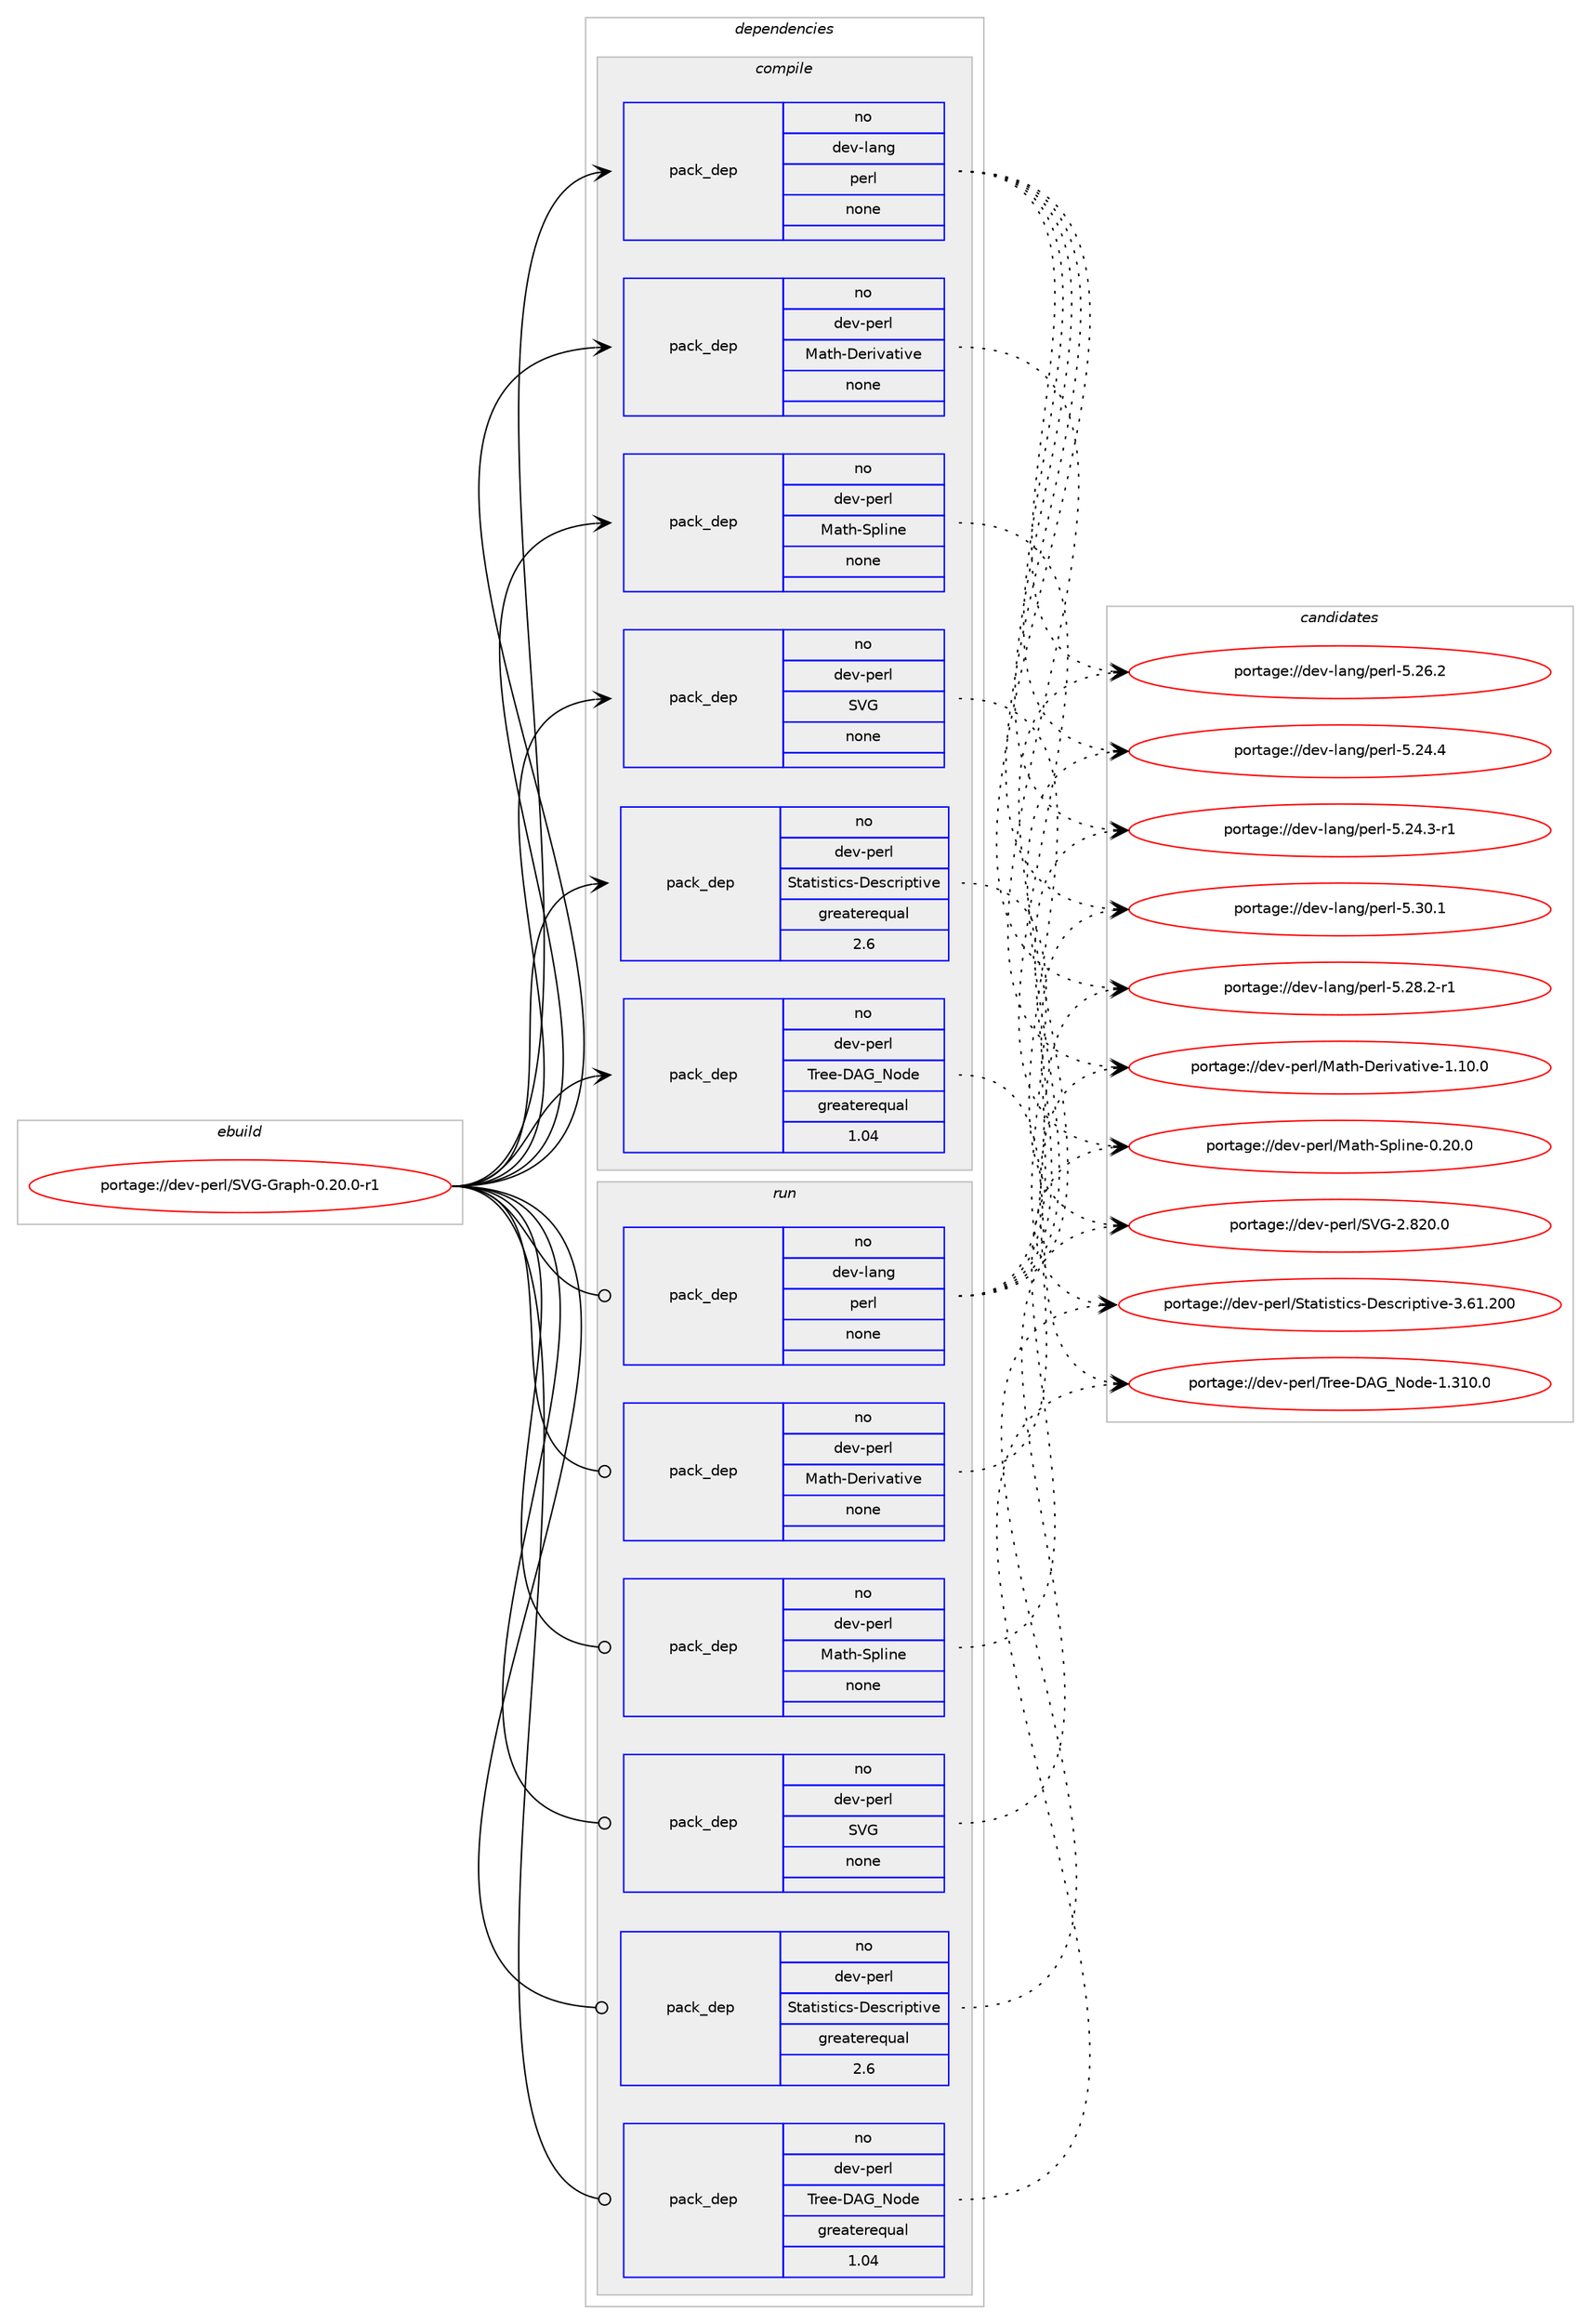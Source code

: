 digraph prolog {

# *************
# Graph options
# *************

newrank=true;
concentrate=true;
compound=true;
graph [rankdir=LR,fontname=Helvetica,fontsize=10,ranksep=1.5];#, ranksep=2.5, nodesep=0.2];
edge  [arrowhead=vee];
node  [fontname=Helvetica,fontsize=10];

# **********
# The ebuild
# **********

subgraph cluster_leftcol {
color=gray;
rank=same;
label=<<i>ebuild</i>>;
id [label="portage://dev-perl/SVG-Graph-0.20.0-r1", color=red, width=4, href="../dev-perl/SVG-Graph-0.20.0-r1.svg"];
}

# ****************
# The dependencies
# ****************

subgraph cluster_midcol {
color=gray;
label=<<i>dependencies</i>>;
subgraph cluster_compile {
fillcolor="#eeeeee";
style=filled;
label=<<i>compile</i>>;
subgraph pack356679 {
dependency483257 [label=<<TABLE BORDER="0" CELLBORDER="1" CELLSPACING="0" CELLPADDING="4" WIDTH="220"><TR><TD ROWSPAN="6" CELLPADDING="30">pack_dep</TD></TR><TR><TD WIDTH="110">no</TD></TR><TR><TD>dev-lang</TD></TR><TR><TD>perl</TD></TR><TR><TD>none</TD></TR><TR><TD></TD></TR></TABLE>>, shape=none, color=blue];
}
id:e -> dependency483257:w [weight=20,style="solid",arrowhead="vee"];
subgraph pack356680 {
dependency483258 [label=<<TABLE BORDER="0" CELLBORDER="1" CELLSPACING="0" CELLPADDING="4" WIDTH="220"><TR><TD ROWSPAN="6" CELLPADDING="30">pack_dep</TD></TR><TR><TD WIDTH="110">no</TD></TR><TR><TD>dev-perl</TD></TR><TR><TD>Math-Derivative</TD></TR><TR><TD>none</TD></TR><TR><TD></TD></TR></TABLE>>, shape=none, color=blue];
}
id:e -> dependency483258:w [weight=20,style="solid",arrowhead="vee"];
subgraph pack356681 {
dependency483259 [label=<<TABLE BORDER="0" CELLBORDER="1" CELLSPACING="0" CELLPADDING="4" WIDTH="220"><TR><TD ROWSPAN="6" CELLPADDING="30">pack_dep</TD></TR><TR><TD WIDTH="110">no</TD></TR><TR><TD>dev-perl</TD></TR><TR><TD>Math-Spline</TD></TR><TR><TD>none</TD></TR><TR><TD></TD></TR></TABLE>>, shape=none, color=blue];
}
id:e -> dependency483259:w [weight=20,style="solid",arrowhead="vee"];
subgraph pack356682 {
dependency483260 [label=<<TABLE BORDER="0" CELLBORDER="1" CELLSPACING="0" CELLPADDING="4" WIDTH="220"><TR><TD ROWSPAN="6" CELLPADDING="30">pack_dep</TD></TR><TR><TD WIDTH="110">no</TD></TR><TR><TD>dev-perl</TD></TR><TR><TD>SVG</TD></TR><TR><TD>none</TD></TR><TR><TD></TD></TR></TABLE>>, shape=none, color=blue];
}
id:e -> dependency483260:w [weight=20,style="solid",arrowhead="vee"];
subgraph pack356683 {
dependency483261 [label=<<TABLE BORDER="0" CELLBORDER="1" CELLSPACING="0" CELLPADDING="4" WIDTH="220"><TR><TD ROWSPAN="6" CELLPADDING="30">pack_dep</TD></TR><TR><TD WIDTH="110">no</TD></TR><TR><TD>dev-perl</TD></TR><TR><TD>Statistics-Descriptive</TD></TR><TR><TD>greaterequal</TD></TR><TR><TD>2.6</TD></TR></TABLE>>, shape=none, color=blue];
}
id:e -> dependency483261:w [weight=20,style="solid",arrowhead="vee"];
subgraph pack356684 {
dependency483262 [label=<<TABLE BORDER="0" CELLBORDER="1" CELLSPACING="0" CELLPADDING="4" WIDTH="220"><TR><TD ROWSPAN="6" CELLPADDING="30">pack_dep</TD></TR><TR><TD WIDTH="110">no</TD></TR><TR><TD>dev-perl</TD></TR><TR><TD>Tree-DAG_Node</TD></TR><TR><TD>greaterequal</TD></TR><TR><TD>1.04</TD></TR></TABLE>>, shape=none, color=blue];
}
id:e -> dependency483262:w [weight=20,style="solid",arrowhead="vee"];
}
subgraph cluster_compileandrun {
fillcolor="#eeeeee";
style=filled;
label=<<i>compile and run</i>>;
}
subgraph cluster_run {
fillcolor="#eeeeee";
style=filled;
label=<<i>run</i>>;
subgraph pack356685 {
dependency483263 [label=<<TABLE BORDER="0" CELLBORDER="1" CELLSPACING="0" CELLPADDING="4" WIDTH="220"><TR><TD ROWSPAN="6" CELLPADDING="30">pack_dep</TD></TR><TR><TD WIDTH="110">no</TD></TR><TR><TD>dev-lang</TD></TR><TR><TD>perl</TD></TR><TR><TD>none</TD></TR><TR><TD></TD></TR></TABLE>>, shape=none, color=blue];
}
id:e -> dependency483263:w [weight=20,style="solid",arrowhead="odot"];
subgraph pack356686 {
dependency483264 [label=<<TABLE BORDER="0" CELLBORDER="1" CELLSPACING="0" CELLPADDING="4" WIDTH="220"><TR><TD ROWSPAN="6" CELLPADDING="30">pack_dep</TD></TR><TR><TD WIDTH="110">no</TD></TR><TR><TD>dev-perl</TD></TR><TR><TD>Math-Derivative</TD></TR><TR><TD>none</TD></TR><TR><TD></TD></TR></TABLE>>, shape=none, color=blue];
}
id:e -> dependency483264:w [weight=20,style="solid",arrowhead="odot"];
subgraph pack356687 {
dependency483265 [label=<<TABLE BORDER="0" CELLBORDER="1" CELLSPACING="0" CELLPADDING="4" WIDTH="220"><TR><TD ROWSPAN="6" CELLPADDING="30">pack_dep</TD></TR><TR><TD WIDTH="110">no</TD></TR><TR><TD>dev-perl</TD></TR><TR><TD>Math-Spline</TD></TR><TR><TD>none</TD></TR><TR><TD></TD></TR></TABLE>>, shape=none, color=blue];
}
id:e -> dependency483265:w [weight=20,style="solid",arrowhead="odot"];
subgraph pack356688 {
dependency483266 [label=<<TABLE BORDER="0" CELLBORDER="1" CELLSPACING="0" CELLPADDING="4" WIDTH="220"><TR><TD ROWSPAN="6" CELLPADDING="30">pack_dep</TD></TR><TR><TD WIDTH="110">no</TD></TR><TR><TD>dev-perl</TD></TR><TR><TD>SVG</TD></TR><TR><TD>none</TD></TR><TR><TD></TD></TR></TABLE>>, shape=none, color=blue];
}
id:e -> dependency483266:w [weight=20,style="solid",arrowhead="odot"];
subgraph pack356689 {
dependency483267 [label=<<TABLE BORDER="0" CELLBORDER="1" CELLSPACING="0" CELLPADDING="4" WIDTH="220"><TR><TD ROWSPAN="6" CELLPADDING="30">pack_dep</TD></TR><TR><TD WIDTH="110">no</TD></TR><TR><TD>dev-perl</TD></TR><TR><TD>Statistics-Descriptive</TD></TR><TR><TD>greaterequal</TD></TR><TR><TD>2.6</TD></TR></TABLE>>, shape=none, color=blue];
}
id:e -> dependency483267:w [weight=20,style="solid",arrowhead="odot"];
subgraph pack356690 {
dependency483268 [label=<<TABLE BORDER="0" CELLBORDER="1" CELLSPACING="0" CELLPADDING="4" WIDTH="220"><TR><TD ROWSPAN="6" CELLPADDING="30">pack_dep</TD></TR><TR><TD WIDTH="110">no</TD></TR><TR><TD>dev-perl</TD></TR><TR><TD>Tree-DAG_Node</TD></TR><TR><TD>greaterequal</TD></TR><TR><TD>1.04</TD></TR></TABLE>>, shape=none, color=blue];
}
id:e -> dependency483268:w [weight=20,style="solid",arrowhead="odot"];
}
}

# **************
# The candidates
# **************

subgraph cluster_choices {
rank=same;
color=gray;
label=<<i>candidates</i>>;

subgraph choice356679 {
color=black;
nodesep=1;
choice10010111845108971101034711210111410845534651484649 [label="portage://dev-lang/perl-5.30.1", color=red, width=4,href="../dev-lang/perl-5.30.1.svg"];
choice100101118451089711010347112101114108455346505646504511449 [label="portage://dev-lang/perl-5.28.2-r1", color=red, width=4,href="../dev-lang/perl-5.28.2-r1.svg"];
choice10010111845108971101034711210111410845534650544650 [label="portage://dev-lang/perl-5.26.2", color=red, width=4,href="../dev-lang/perl-5.26.2.svg"];
choice10010111845108971101034711210111410845534650524652 [label="portage://dev-lang/perl-5.24.4", color=red, width=4,href="../dev-lang/perl-5.24.4.svg"];
choice100101118451089711010347112101114108455346505246514511449 [label="portage://dev-lang/perl-5.24.3-r1", color=red, width=4,href="../dev-lang/perl-5.24.3-r1.svg"];
dependency483257:e -> choice10010111845108971101034711210111410845534651484649:w [style=dotted,weight="100"];
dependency483257:e -> choice100101118451089711010347112101114108455346505646504511449:w [style=dotted,weight="100"];
dependency483257:e -> choice10010111845108971101034711210111410845534650544650:w [style=dotted,weight="100"];
dependency483257:e -> choice10010111845108971101034711210111410845534650524652:w [style=dotted,weight="100"];
dependency483257:e -> choice100101118451089711010347112101114108455346505246514511449:w [style=dotted,weight="100"];
}
subgraph choice356680 {
color=black;
nodesep=1;
choice1001011184511210111410847779711610445681011141051189711610511810145494649484648 [label="portage://dev-perl/Math-Derivative-1.10.0", color=red, width=4,href="../dev-perl/Math-Derivative-1.10.0.svg"];
dependency483258:e -> choice1001011184511210111410847779711610445681011141051189711610511810145494649484648:w [style=dotted,weight="100"];
}
subgraph choice356681 {
color=black;
nodesep=1;
choice10010111845112101114108477797116104458311210810511010145484650484648 [label="portage://dev-perl/Math-Spline-0.20.0", color=red, width=4,href="../dev-perl/Math-Spline-0.20.0.svg"];
dependency483259:e -> choice10010111845112101114108477797116104458311210810511010145484650484648:w [style=dotted,weight="100"];
}
subgraph choice356682 {
color=black;
nodesep=1;
choice10010111845112101114108478386714550465650484648 [label="portage://dev-perl/SVG-2.820.0", color=red, width=4,href="../dev-perl/SVG-2.820.0.svg"];
dependency483260:e -> choice10010111845112101114108478386714550465650484648:w [style=dotted,weight="100"];
}
subgraph choice356683 {
color=black;
nodesep=1;
choice1001011184511210111410847831169711610511511610599115456810111599114105112116105118101455146544946504848 [label="portage://dev-perl/Statistics-Descriptive-3.61.200", color=red, width=4,href="../dev-perl/Statistics-Descriptive-3.61.200.svg"];
dependency483261:e -> choice1001011184511210111410847831169711610511511610599115456810111599114105112116105118101455146544946504848:w [style=dotted,weight="100"];
}
subgraph choice356684 {
color=black;
nodesep=1;
choice1001011184511210111410847841141011014568657195781111001014549465149484648 [label="portage://dev-perl/Tree-DAG_Node-1.310.0", color=red, width=4,href="../dev-perl/Tree-DAG_Node-1.310.0.svg"];
dependency483262:e -> choice1001011184511210111410847841141011014568657195781111001014549465149484648:w [style=dotted,weight="100"];
}
subgraph choice356685 {
color=black;
nodesep=1;
choice10010111845108971101034711210111410845534651484649 [label="portage://dev-lang/perl-5.30.1", color=red, width=4,href="../dev-lang/perl-5.30.1.svg"];
choice100101118451089711010347112101114108455346505646504511449 [label="portage://dev-lang/perl-5.28.2-r1", color=red, width=4,href="../dev-lang/perl-5.28.2-r1.svg"];
choice10010111845108971101034711210111410845534650544650 [label="portage://dev-lang/perl-5.26.2", color=red, width=4,href="../dev-lang/perl-5.26.2.svg"];
choice10010111845108971101034711210111410845534650524652 [label="portage://dev-lang/perl-5.24.4", color=red, width=4,href="../dev-lang/perl-5.24.4.svg"];
choice100101118451089711010347112101114108455346505246514511449 [label="portage://dev-lang/perl-5.24.3-r1", color=red, width=4,href="../dev-lang/perl-5.24.3-r1.svg"];
dependency483263:e -> choice10010111845108971101034711210111410845534651484649:w [style=dotted,weight="100"];
dependency483263:e -> choice100101118451089711010347112101114108455346505646504511449:w [style=dotted,weight="100"];
dependency483263:e -> choice10010111845108971101034711210111410845534650544650:w [style=dotted,weight="100"];
dependency483263:e -> choice10010111845108971101034711210111410845534650524652:w [style=dotted,weight="100"];
dependency483263:e -> choice100101118451089711010347112101114108455346505246514511449:w [style=dotted,weight="100"];
}
subgraph choice356686 {
color=black;
nodesep=1;
choice1001011184511210111410847779711610445681011141051189711610511810145494649484648 [label="portage://dev-perl/Math-Derivative-1.10.0", color=red, width=4,href="../dev-perl/Math-Derivative-1.10.0.svg"];
dependency483264:e -> choice1001011184511210111410847779711610445681011141051189711610511810145494649484648:w [style=dotted,weight="100"];
}
subgraph choice356687 {
color=black;
nodesep=1;
choice10010111845112101114108477797116104458311210810511010145484650484648 [label="portage://dev-perl/Math-Spline-0.20.0", color=red, width=4,href="../dev-perl/Math-Spline-0.20.0.svg"];
dependency483265:e -> choice10010111845112101114108477797116104458311210810511010145484650484648:w [style=dotted,weight="100"];
}
subgraph choice356688 {
color=black;
nodesep=1;
choice10010111845112101114108478386714550465650484648 [label="portage://dev-perl/SVG-2.820.0", color=red, width=4,href="../dev-perl/SVG-2.820.0.svg"];
dependency483266:e -> choice10010111845112101114108478386714550465650484648:w [style=dotted,weight="100"];
}
subgraph choice356689 {
color=black;
nodesep=1;
choice1001011184511210111410847831169711610511511610599115456810111599114105112116105118101455146544946504848 [label="portage://dev-perl/Statistics-Descriptive-3.61.200", color=red, width=4,href="../dev-perl/Statistics-Descriptive-3.61.200.svg"];
dependency483267:e -> choice1001011184511210111410847831169711610511511610599115456810111599114105112116105118101455146544946504848:w [style=dotted,weight="100"];
}
subgraph choice356690 {
color=black;
nodesep=1;
choice1001011184511210111410847841141011014568657195781111001014549465149484648 [label="portage://dev-perl/Tree-DAG_Node-1.310.0", color=red, width=4,href="../dev-perl/Tree-DAG_Node-1.310.0.svg"];
dependency483268:e -> choice1001011184511210111410847841141011014568657195781111001014549465149484648:w [style=dotted,weight="100"];
}
}

}
